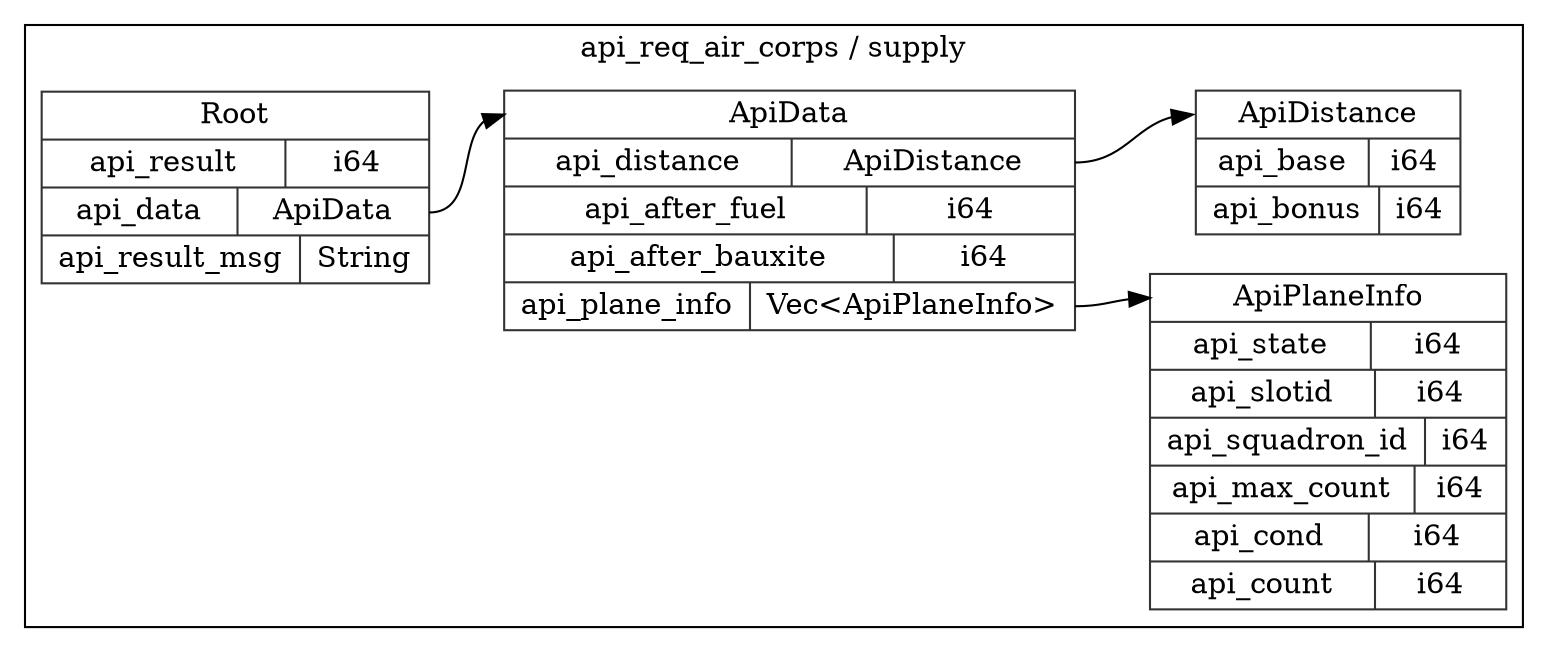 digraph {
  rankdir=LR;
  subgraph cluster_0 {
    label="api_req_air_corps / supply";
    node [style="filled", color=white, style="solid", color=gray20];
    api_req_air_corps__supply__ApiDistance [label="<ApiDistance> ApiDistance  | { api_base | <api_base> i64 } | { api_bonus | <api_bonus> i64 }", shape=record];
    api_req_air_corps__supply__Root [label="<Root> Root  | { api_result | <api_result> i64 } | { api_data | <api_data> ApiData } | { api_result_msg | <api_result_msg> String }", shape=record];
    api_req_air_corps__supply__ApiData;
    api_req_air_corps__supply__Root:api_data:e -> api_req_air_corps__supply__ApiData:ApiData:w;
    api_req_air_corps__supply__ApiData [label="<ApiData> ApiData  | { api_distance | <api_distance> ApiDistance } | { api_after_fuel | <api_after_fuel> i64 } | { api_after_bauxite | <api_after_bauxite> i64 } | { api_plane_info | <api_plane_info> Vec\<ApiPlaneInfo\> }", shape=record];
    api_req_air_corps__supply__ApiData:api_distance:e -> api_req_air_corps__supply__ApiDistance:ApiDistance:w;
    api_req_air_corps__supply__ApiPlaneInfo;
    api_req_air_corps__supply__ApiData:api_plane_info:e -> api_req_air_corps__supply__ApiPlaneInfo:ApiPlaneInfo:w;
    api_req_air_corps__supply__ApiPlaneInfo [label="<ApiPlaneInfo> ApiPlaneInfo  | { api_state | <api_state> i64 } | { api_slotid | <api_slotid> i64 } | { api_squadron_id | <api_squadron_id> i64 } | { api_max_count | <api_max_count> i64 } | { api_cond | <api_cond> i64 } | { api_count | <api_count> i64 }", shape=record];
  }
}

